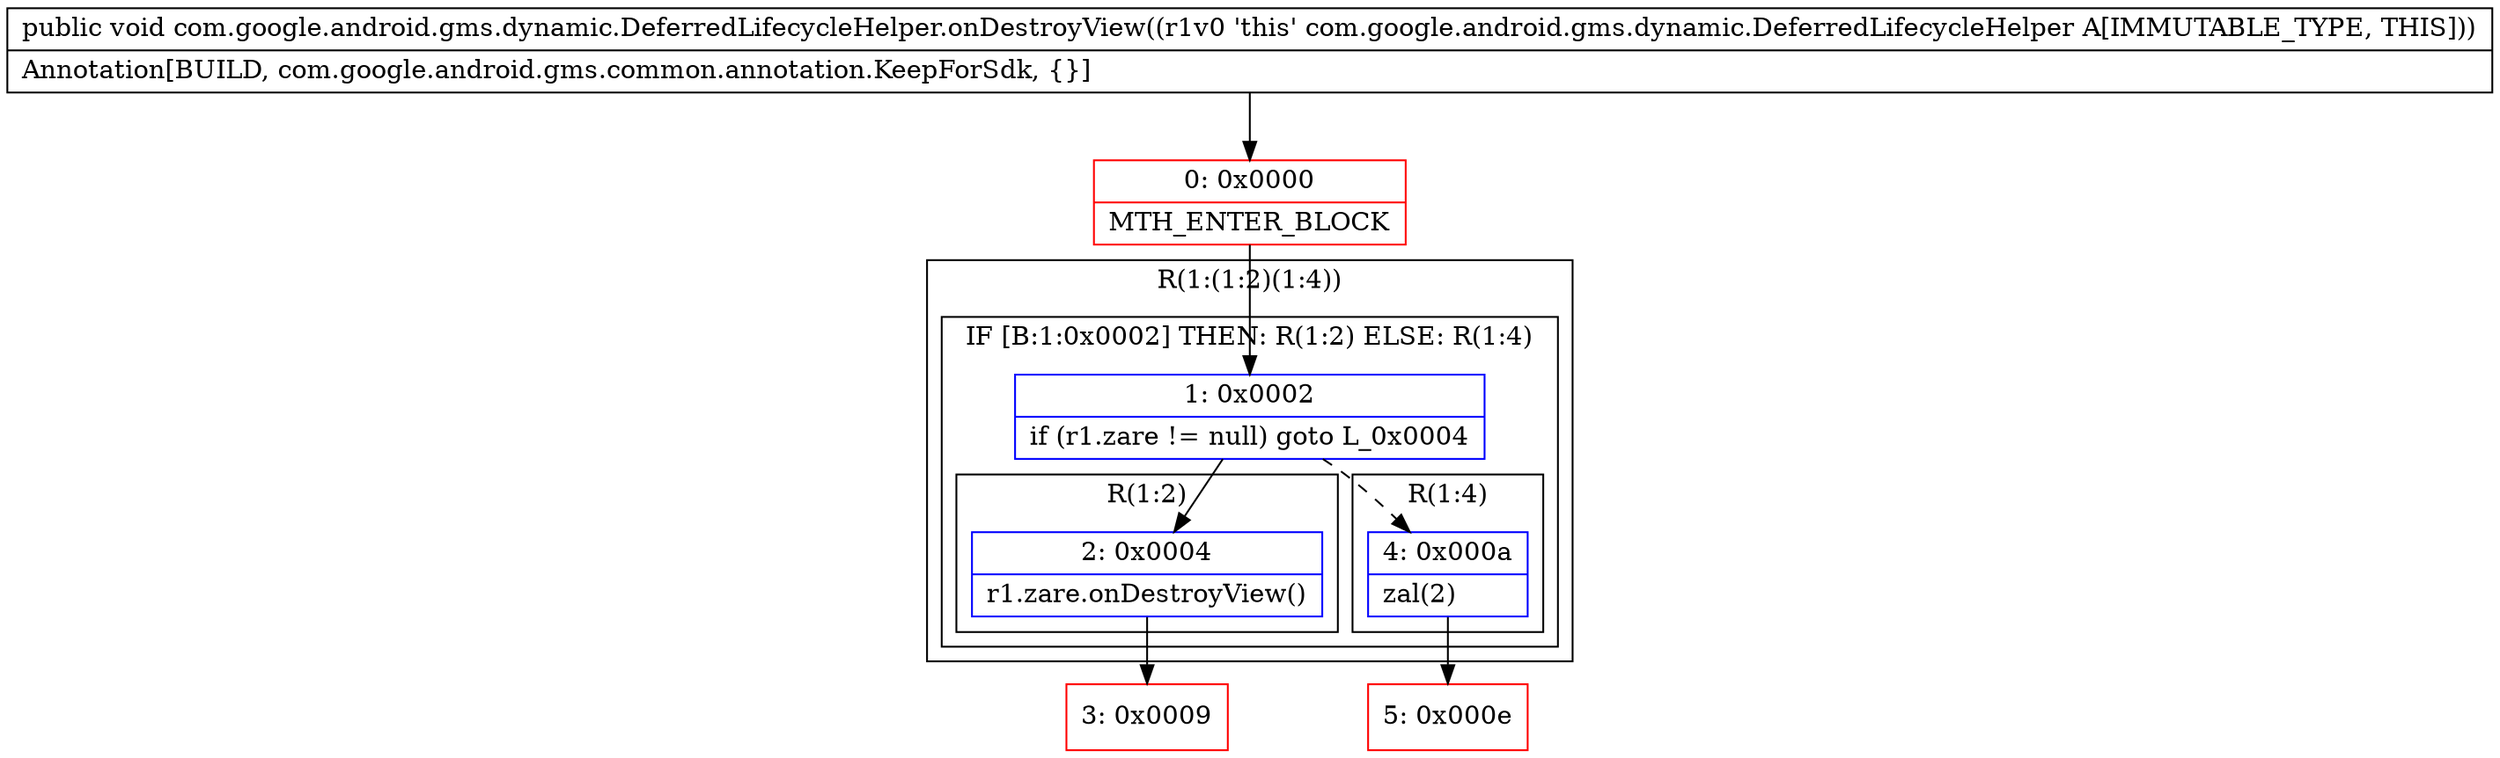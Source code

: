 digraph "CFG forcom.google.android.gms.dynamic.DeferredLifecycleHelper.onDestroyView()V" {
subgraph cluster_Region_1517413145 {
label = "R(1:(1:2)(1:4))";
node [shape=record,color=blue];
subgraph cluster_IfRegion_1994405771 {
label = "IF [B:1:0x0002] THEN: R(1:2) ELSE: R(1:4)";
node [shape=record,color=blue];
Node_1 [shape=record,label="{1\:\ 0x0002|if (r1.zare != null) goto L_0x0004\l}"];
subgraph cluster_Region_135699793 {
label = "R(1:2)";
node [shape=record,color=blue];
Node_2 [shape=record,label="{2\:\ 0x0004|r1.zare.onDestroyView()\l}"];
}
subgraph cluster_Region_1997564407 {
label = "R(1:4)";
node [shape=record,color=blue];
Node_4 [shape=record,label="{4\:\ 0x000a|zal(2)\l}"];
}
}
}
Node_0 [shape=record,color=red,label="{0\:\ 0x0000|MTH_ENTER_BLOCK\l}"];
Node_3 [shape=record,color=red,label="{3\:\ 0x0009}"];
Node_5 [shape=record,color=red,label="{5\:\ 0x000e}"];
MethodNode[shape=record,label="{public void com.google.android.gms.dynamic.DeferredLifecycleHelper.onDestroyView((r1v0 'this' com.google.android.gms.dynamic.DeferredLifecycleHelper A[IMMUTABLE_TYPE, THIS]))  | Annotation[BUILD, com.google.android.gms.common.annotation.KeepForSdk, \{\}]\l}"];
MethodNode -> Node_0;
Node_1 -> Node_2;
Node_1 -> Node_4[style=dashed];
Node_2 -> Node_3;
Node_4 -> Node_5;
Node_0 -> Node_1;
}

